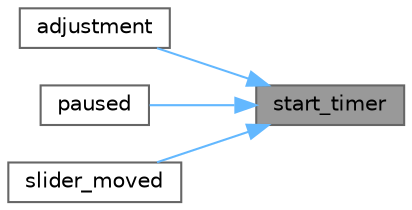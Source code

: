 digraph "start_timer"
{
 // LATEX_PDF_SIZE
  bgcolor="transparent";
  edge [fontname=Helvetica,fontsize=10,labelfontname=Helvetica,labelfontsize=10];
  node [fontname=Helvetica,fontsize=10,shape=box,height=0.2,width=0.4];
  rankdir="RL";
  Node1 [id="Node000001",label="start_timer",height=0.2,width=0.4,color="gray40", fillcolor="grey60", style="filled", fontcolor="black",tooltip=" "];
  Node1 -> Node2 [id="edge1_Node000001_Node000002",dir="back",color="steelblue1",style="solid",tooltip=" "];
  Node2 [id="Node000002",label="adjustment",height=0.2,width=0.4,color="grey40", fillcolor="white", style="filled",URL="$a00150.html#a2df6891576c591b86e3bf2e6a86e380e",tooltip=" "];
  Node1 -> Node3 [id="edge2_Node000001_Node000003",dir="back",color="steelblue1",style="solid",tooltip=" "];
  Node3 [id="Node000003",label="paused",height=0.2,width=0.4,color="grey40", fillcolor="white", style="filled",URL="$a00150.html#a147ee854723ad7ce299aca8f95599f2c",tooltip=" "];
  Node1 -> Node4 [id="edge3_Node000001_Node000004",dir="back",color="steelblue1",style="solid",tooltip=" "];
  Node4 [id="Node000004",label="slider_moved",height=0.2,width=0.4,color="grey40", fillcolor="white", style="filled",URL="$a00150.html#a286d618835528c9cf90218dd6cd8e546",tooltip=" "];
}
